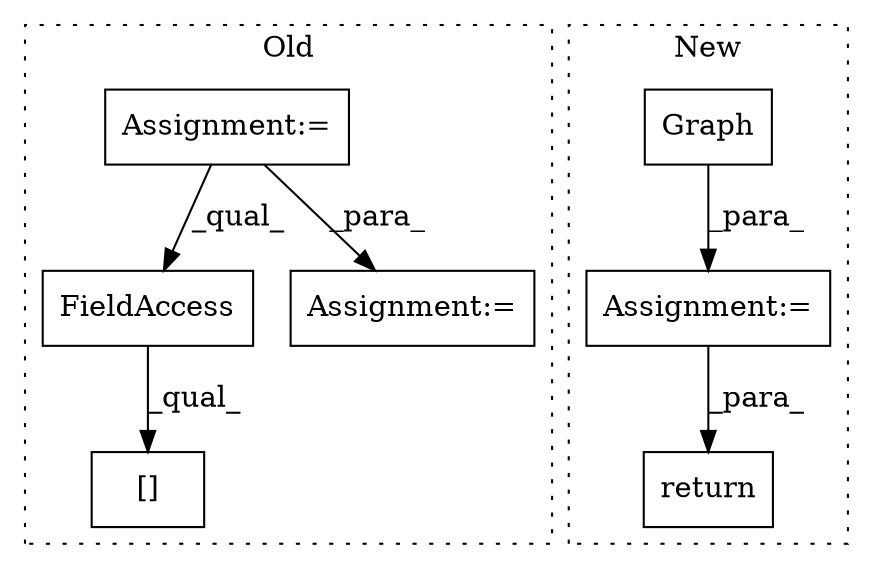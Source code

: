 digraph G {
subgraph cluster0 {
1 [label="[]" a="2" s="3153,3171" l="13,1" shape="box"];
4 [label="FieldAccess" a="22" s="3153" l="12" shape="box"];
6 [label="Assignment:=" a="7" s="2846" l="5" shape="box"];
7 [label="Assignment:=" a="7" s="3130" l="2" shape="box"];
label = "Old";
style="dotted";
}
subgraph cluster1 {
2 [label="Graph" a="32" s="428,439" l="6,1" shape="box"];
3 [label="return" a="41" s="485" l="7" shape="box"];
5 [label="Assignment:=" a="7" s="427" l="1" shape="box"];
label = "New";
style="dotted";
}
2 -> 5 [label="_para_"];
4 -> 1 [label="_qual_"];
5 -> 3 [label="_para_"];
6 -> 7 [label="_para_"];
6 -> 4 [label="_qual_"];
}